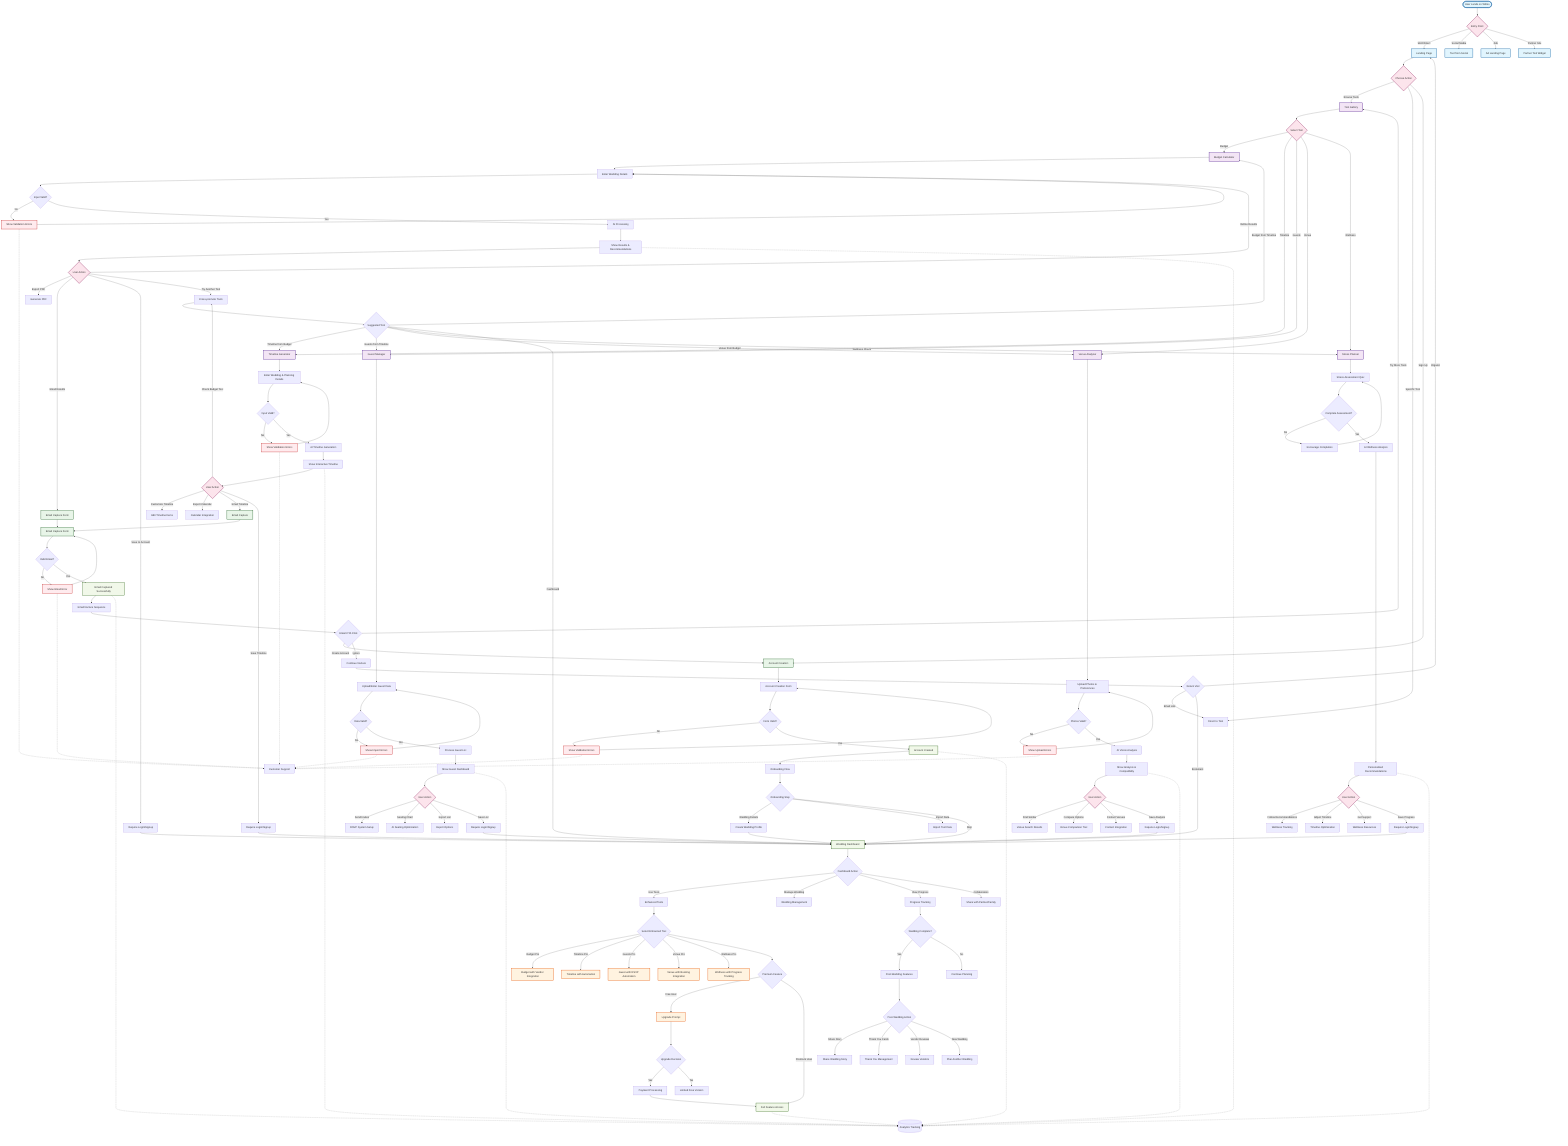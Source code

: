 flowchart TD
    %% Entry Points
    Start([User Lands on Wilma]) --> Entry{Entry Point}
    Entry -->|SEO/Direct| Landing[Landing Page]
    Entry -->|Social Media| SocialTool[Tool from Social]
    Entry -->|Ads| AdLanding[Ad Landing Page]
    Entry -->|Partner Site| PartnerTool[Partner Tool Widget]

    %% Landing Page Flow
    Landing --> LandingChoice{Choose Action}
    LandingChoice -->|Browse Tools| ToolGallery[Tool Gallery]
    LandingChoice -->|Specific Tool| DirectTool[Direct to Tool]
    LandingChoice -->|Sign Up| Signup[Account Creation]

    %% Tool Gallery
    ToolGallery --> ToolSelect{Select Tool}
    ToolSelect -->|Budget| BudgetTool[Budget Calculator]
    ToolSelect -->|Timeline| TimelineTool[Timeline Generator]
    ToolSelect -->|Guests| GuestTool[Guest Manager]
    ToolSelect -->|Venue| VenueTool[Venue Analyzer]
    ToolSelect -->|Wellness| StressTool[Stress Planner]

    %% Budget Calculator Flow
    BudgetTool --> BudgetInput[Enter Wedding Details]
    BudgetInput --> BudgetValid{Input Valid?}
    BudgetValid -->|No| BudgetError[Show Validation Errors]
    BudgetError --> BudgetInput
    BudgetValid -->|Yes| BudgetAI[AI Processing]
    BudgetAI --> BudgetResults[Show Results & Recommendations]
    
    BudgetResults --> BudgetAction{User Action}
    BudgetAction -->|Export PDF| BudgetPDF[Generate PDF]
    BudgetAction -->|Email Results| BudgetEmail[Email Capture Form]
    BudgetAction -->|Save to Account| BudgetSave[Require Login/Signup]
    BudgetAction -->|Try Another Tool| ToolCrossPromo[Cross-promote Tools]
    BudgetAction -->|Refine Results| BudgetInput

    %% Timeline Generator Flow
    TimelineTool --> TimelineInput[Enter Wedding & Planning Details]
    TimelineInput --> TimelineValid{Input Valid?}
    TimelineValid -->|No| TimelineError[Show Validation Errors]
    TimelineError --> TimelineInput
    TimelineValid -->|Yes| TimelineAI[AI Timeline Generation]
    TimelineAI --> TimelineResults[Show Interactive Timeline]
    
    TimelineResults --> TimelineAction{User Action}
    TimelineAction -->|Customize Timeline| TimelineEdit[Edit Timeline Items]
    TimelineAction -->|Export Calendar| TimelineExport[Calendar Integration]
    TimelineAction -->|Email Timeline| TimelineEmailCapture[Email Capture]
    TimelineAction -->|Save Timeline| TimelineSave[Require Login/Signup]
    TimelineAction -->|Check Budget Tool| ToolCrossPromo

    %% Guest Manager Flow
    GuestTool --> GuestInput[Upload/Enter Guest Data]
    GuestInput --> GuestValid{Data Valid?}
    GuestValid -->|No| GuestError[Show Import Errors]
    GuestError --> GuestInput
    GuestValid -->|Yes| GuestProcess[Process Guest List]
    GuestProcess --> GuestResults[Show Guest Dashboard]
    
    GuestResults --> GuestAction{User Action}
    GuestAction -->|Send Invites| GuestInvite[RSVP System Setup]
    GuestAction -->|Seating Chart| GuestSeating[AI Seating Optimization]
    GuestAction -->|Export List| GuestExport[Export Options]
    GuestAction -->|Save List| GuestSave[Require Login/Signup]

    %% Venue Analyzer Flow
    VenueTool --> VenueInput[Upload Photos & Preferences]
    VenueInput --> VenueValid{Photos Valid?}
    VenueValid -->|No| VenueError[Show Upload Errors]
    VenueError --> VenueInput
    VenueValid -->|Yes| VenueAI[AI Vision Analysis]
    VenueAI --> VenueResults[Show Analysis & Compatibility]
    
    VenueResults --> VenueAction{User Action}
    VenueAction -->|Find Similar| VenueSearch[Venue Search Results]
    VenueAction -->|Compare Options| VenueCompare[Venue Comparison Tool]
    VenueAction -->|Contact Venues| VenueContact[Contact Integration]
    VenueAction -->|Save Analysis| VenueSave[Require Login/Signup]

    %% Stress Planner Flow
    StressTool --> StressAssessment[Stress Assessment Quiz]
    StressAssessment --> StressValid{Complete Assessment?}
    StressValid -->|No| StressPrompt[Encourage Completion]
    StressPrompt --> StressAssessment
    StressValid -->|Yes| StressAI[AI Wellness Analysis]
    StressAI --> StressResults[Personalized Recommendations]
    
    StressResults --> StressAction{User Action}
    StressAction -->|Follow Recommendations| StressTracking[Wellness Tracking]
    StressAction -->|Adjust Timeline| StressTimeline[Timeline Optimization]
    StressAction -->|Get Support| StressResources[Wellness Resources]
    StressAction -->|Save Progress| StressSave[Require Login/Signup]

    %% Email Capture Flows
    BudgetEmail --> EmailForm[Email Capture Form]
    TimelineEmailCapture --> EmailForm
    EmailForm --> EmailValid{Valid Email?}
    EmailValid -->|No| EmailError[Show Email Error]
    EmailError --> EmailForm
    EmailValid -->|Yes| EmailSuccess[Email Captured Successfully]
    
    EmailSuccess --> EmailNurture[Email Nurture Sequence]
    EmailNurture --> EmailCTA{Email CTA Click}
    EmailCTA -->|Create Account| Signup
    EmailCTA -->|Try More Tools| ToolGallery
    EmailCTA -->|Ignore| EmailContinue[Continue Nurture]

    %% Account Creation Flow
    Signup --> SignupForm[Account Creation Form]
    SignupForm --> SignupValid{Form Valid?}
    SignupValid -->|No| SignupError[Show Validation Errors]
    SignupError --> SignupForm
    SignupValid -->|Yes| AccountCreated[Account Created]
    
    AccountCreated --> Onboarding[Onboarding Flow]
    Onboarding --> OnboardingSteps{Onboarding Step}
    OnboardingSteps -->|Wedding Details| WeddingSetup[Create Wedding Profile]
    OnboardingSteps -->|Import Data| DataImport[Import Tool Data]
    OnboardingSteps -->|Skip| Dashboard[Wedding Dashboard]

    %% Logged-in User Flows
    Dashboard --> DashboardAction{Dashboard Action}
    DashboardAction -->|Use Tools| ToolGalleryPro[Enhanced Tools]
    DashboardAction -->|Manage Wedding| WeddingManagement[Wedding Management]
    DashboardAction -->|View Progress| ProgressTracking[Progress Tracking]
    DashboardAction -->|Collaboration| ShareWedding[Share with Partner/Family]

    %% Enhanced Tools (Logged-in Users)
    ToolGalleryPro --> EnhancedTools{Select Enhanced Tool}
    EnhancedTools -->|Budget Pro| BudgetPro[Budget with Vendor Integration]
    EnhancedTools -->|Timeline Pro| TimelinePro[Timeline with Automation]
    EnhancedTools -->|Guests Pro| GuestPro[Guest with RSVP Automation]
    EnhancedTools -->|Venue Pro| VenuePro[Venue with Booking Integration]
    EnhancedTools -->|Wellness Pro| StressPro[Wellness with Progress Tracking]

    %% Data Flow Integration
    BudgetSave --> Dashboard
    TimelineSave --> Dashboard
    GuestSave --> Dashboard
    VenueSave --> Dashboard
    StressSave --> Dashboard
    WeddingSetup --> Dashboard

    %% Cross-tool Promotion
    ToolCrossPromo --> CrossPromoChoice{Suggested Tool}
    CrossPromoChoice -->|Budget from Timeline| BudgetTool
    CrossPromoChoice -->|Timeline from Budget| TimelineTool
    CrossPromoChoice -->|Guests from Timeline| GuestTool
    CrossPromoChoice -->|Venue from Budget| VenueTool
    CrossPromoChoice -->|Wellness Check| StressTool
    CrossPromoChoice -->|Dashboard| Dashboard

    %% Premium Upgrade Flow
    EnhancedTools --> PremiumFeature{Premium Feature}
    PremiumFeature -->|Free User| UpgradePrompt[Upgrade Prompt]
    PremiumFeature -->|Premium User| PremiumAccess[Full Feature Access]
    UpgradePrompt --> UpgradeDecision{Upgrade Decision}
    UpgradeDecision -->|Yes| PaymentFlow[Payment Processing]
    UpgradeDecision -->|No| FreeAlternative[Limited Free Version]
    PaymentFlow --> PremiumAccess

    %% Exit Points and Re-engagement
    EmailContinue --> ReturnUser{Return Visit}
    ReturnUser -->|Email Link| DirectTool
    ReturnUser -->|Organic| Landing
    ReturnUser -->|Bookmark| Dashboard

    %% Wedding Completion Flow
    ProgressTracking --> WeddingComplete{Wedding Complete?}
    WeddingComplete -->|Yes| PostWedding[Post-Wedding Features]
    WeddingComplete -->|No| ContinuePlanning[Continue Planning]
    PostWedding --> PostWeddingAction{Post-Wedding Action}
    PostWeddingAction -->|Share Story| WeddingStory[Share Wedding Story]
    PostWeddingAction -->|Thank You Cards| ThankYouTool[Thank You Management]
    PostWeddingAction -->|Vendor Reviews| VendorReviews[Review Vendors]
    PostWeddingAction -->|New Wedding| NewWedding[Plan Another Wedding]

    %% Analytics and Optimization Points
    BudgetResults -.-> Analytics[(Analytics Tracking)]
    TimelineResults -.-> Analytics
    GuestResults -.-> Analytics
    VenueResults -.-> Analytics
    StressResults -.-> Analytics
    EmailSuccess -.-> Analytics
    AccountCreated -.-> Analytics
    PremiumAccess -.-> Analytics

    %% Error Handling and Support
    BudgetError -.-> Support[Customer Support]
    TimelineError -.-> Support
    GuestError -.-> Support
    VenueError -.-> Support
    EmailError -.-> Support
    SignupError -.-> Support

    %% Styling
    classDef entryPoint fill:#e1f5fe,stroke:#01579b,stroke-width:2px
    classDef tool fill:#f3e5f5,stroke:#4a148c,stroke-width:2px
    classDef conversion fill:#e8f5e8,stroke:#1b5e20,stroke-width:2px
    classDef premium fill:#fff3e0,stroke:#e65100,stroke-width:2px
    classDef decision fill:#fce4ec,stroke:#880e4f,stroke-width:2px
    classDef success fill:#f1f8e9,stroke:#33691e,stroke-width:2px
    classDef error fill:#ffebee,stroke:#c62828,stroke-width:2px

    class Start,Landing,SocialTool,AdLanding,PartnerTool entryPoint
    class BudgetTool,TimelineTool,GuestTool,VenueTool,StressTool,ToolGallery tool
    class EmailSuccess,AccountCreated,Dashboard,PremiumAccess success
    class BudgetPro,TimelinePro,GuestPro,VenuePro,StressPro,UpgradePrompt premium
    class Entry,LandingChoice,ToolSelect,BudgetAction,TimelineAction,GuestAction,VenueAction,StressAction decision
    class EmailForm,Signup,BudgetEmail,TimelineEmailCapture conversion
    class BudgetError,TimelineError,GuestError,VenueError,EmailError,SignupError error